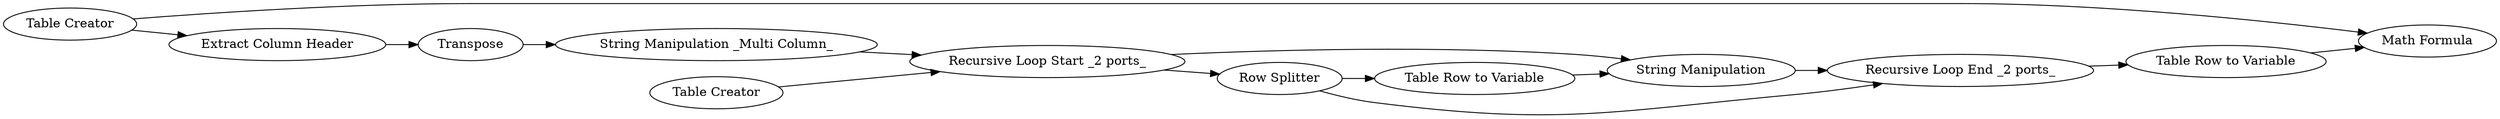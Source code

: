 digraph {
	"6655474897761071225_23" [label="Recursive Loop End _2 ports_"]
	"6655474897761071225_24" [label="Table Row to Variable"]
	"6655474897761071225_2" [label="Table Creator"]
	"6655474897761071225_5" [label="String Manipulation"]
	"6655474897761071225_1" [label="Table Creator"]
	"6655474897761071225_12" [label=Transpose]
	"6655474897761071225_21" [label="Table Row to Variable"]
	"6655474897761071225_11" [label="Recursive Loop Start _2 ports_"]
	"6655474897761071225_25" [label="Math Formula"]
	"6655474897761071225_6" [label="String Manipulation _Multi Column_"]
	"6655474897761071225_22" [label="Row Splitter"]
	"6655474897761071225_3" [label="Extract Column Header"]
	"6655474897761071225_12" -> "6655474897761071225_6"
	"6655474897761071225_3" -> "6655474897761071225_12"
	"6655474897761071225_23" -> "6655474897761071225_24"
	"6655474897761071225_5" -> "6655474897761071225_23"
	"6655474897761071225_11" -> "6655474897761071225_5"
	"6655474897761071225_2" -> "6655474897761071225_25"
	"6655474897761071225_21" -> "6655474897761071225_5"
	"6655474897761071225_1" -> "6655474897761071225_11"
	"6655474897761071225_22" -> "6655474897761071225_23"
	"6655474897761071225_11" -> "6655474897761071225_22"
	"6655474897761071225_2" -> "6655474897761071225_3"
	"6655474897761071225_22" -> "6655474897761071225_21"
	"6655474897761071225_6" -> "6655474897761071225_11"
	"6655474897761071225_24" -> "6655474897761071225_25"
	rankdir=LR
}
